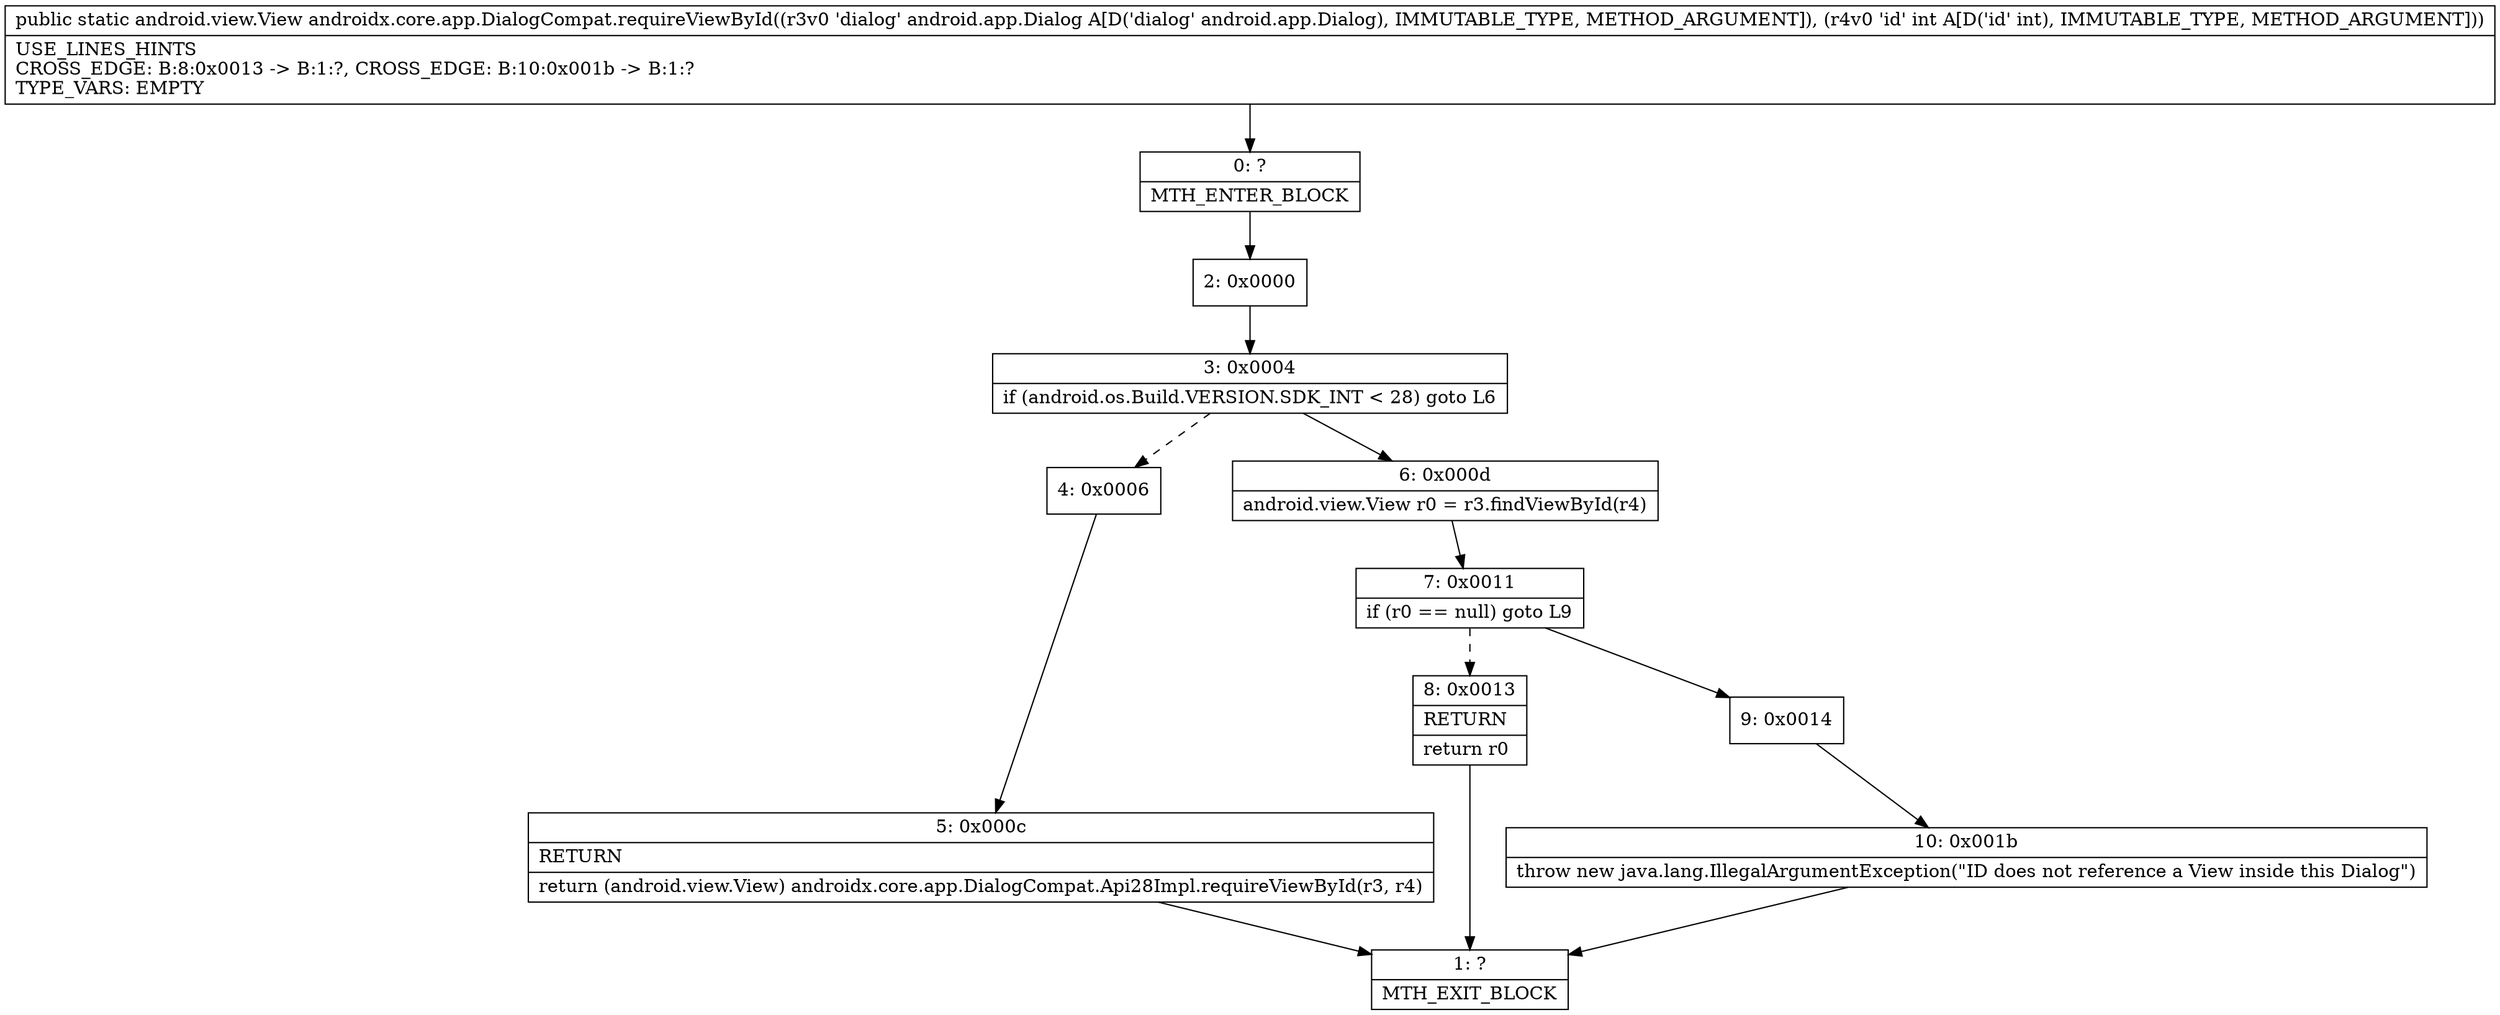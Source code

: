 digraph "CFG forandroidx.core.app.DialogCompat.requireViewById(Landroid\/app\/Dialog;I)Landroid\/view\/View;" {
Node_0 [shape=record,label="{0\:\ ?|MTH_ENTER_BLOCK\l}"];
Node_2 [shape=record,label="{2\:\ 0x0000}"];
Node_3 [shape=record,label="{3\:\ 0x0004|if (android.os.Build.VERSION.SDK_INT \< 28) goto L6\l}"];
Node_4 [shape=record,label="{4\:\ 0x0006}"];
Node_5 [shape=record,label="{5\:\ 0x000c|RETURN\l|return (android.view.View) androidx.core.app.DialogCompat.Api28Impl.requireViewById(r3, r4)\l}"];
Node_1 [shape=record,label="{1\:\ ?|MTH_EXIT_BLOCK\l}"];
Node_6 [shape=record,label="{6\:\ 0x000d|android.view.View r0 = r3.findViewById(r4)\l}"];
Node_7 [shape=record,label="{7\:\ 0x0011|if (r0 == null) goto L9\l}"];
Node_8 [shape=record,label="{8\:\ 0x0013|RETURN\l|return r0\l}"];
Node_9 [shape=record,label="{9\:\ 0x0014}"];
Node_10 [shape=record,label="{10\:\ 0x001b|throw new java.lang.IllegalArgumentException(\"ID does not reference a View inside this Dialog\")\l}"];
MethodNode[shape=record,label="{public static android.view.View androidx.core.app.DialogCompat.requireViewById((r3v0 'dialog' android.app.Dialog A[D('dialog' android.app.Dialog), IMMUTABLE_TYPE, METHOD_ARGUMENT]), (r4v0 'id' int A[D('id' int), IMMUTABLE_TYPE, METHOD_ARGUMENT]))  | USE_LINES_HINTS\lCROSS_EDGE: B:8:0x0013 \-\> B:1:?, CROSS_EDGE: B:10:0x001b \-\> B:1:?\lTYPE_VARS: EMPTY\l}"];
MethodNode -> Node_0;Node_0 -> Node_2;
Node_2 -> Node_3;
Node_3 -> Node_4[style=dashed];
Node_3 -> Node_6;
Node_4 -> Node_5;
Node_5 -> Node_1;
Node_6 -> Node_7;
Node_7 -> Node_8[style=dashed];
Node_7 -> Node_9;
Node_8 -> Node_1;
Node_9 -> Node_10;
Node_10 -> Node_1;
}

